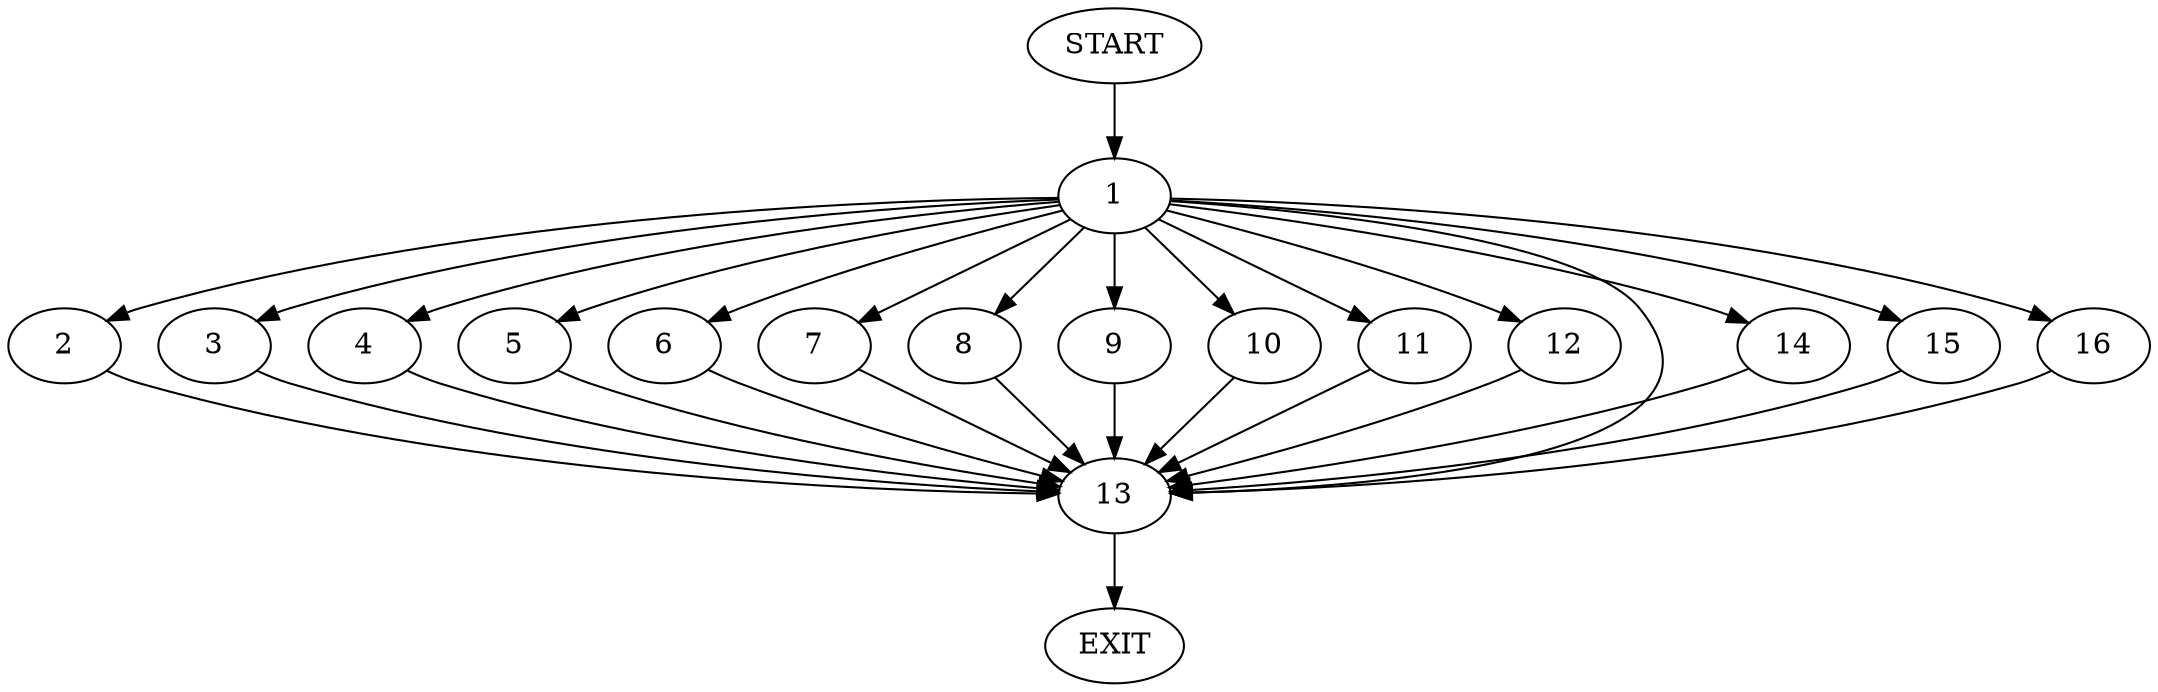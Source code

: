 digraph {
0 [label="START"]
17 [label="EXIT"]
0 -> 1
1 -> 2
1 -> 3
1 -> 4
1 -> 5
1 -> 6
1 -> 7
1 -> 8
1 -> 9
1 -> 10
1 -> 11
1 -> 12
1 -> 13
1 -> 14
1 -> 15
1 -> 16
2 -> 13
3 -> 13
12 -> 13
10 -> 13
15 -> 13
9 -> 13
4 -> 13
7 -> 13
8 -> 13
6 -> 13
16 -> 13
11 -> 13
5 -> 13
13 -> 17
14 -> 13
}
